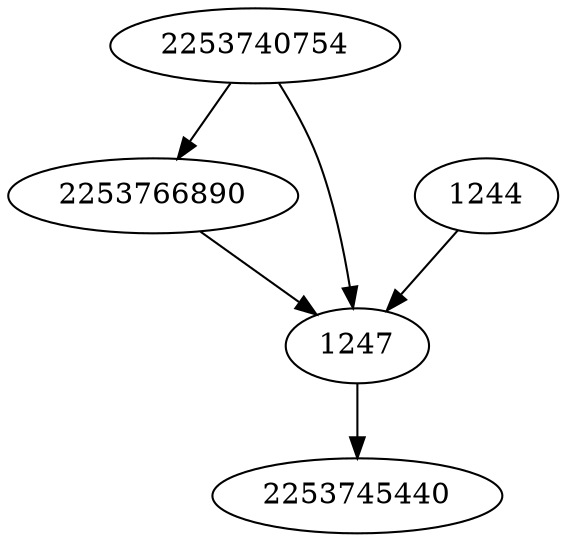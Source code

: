 strict digraph  {
2253745440;
2253766890;
2253740754;
1244;
1247;
2253766890 -> 1247;
2253740754 -> 2253766890;
2253740754 -> 1247;
1244 -> 1247;
1247 -> 2253745440;
}
